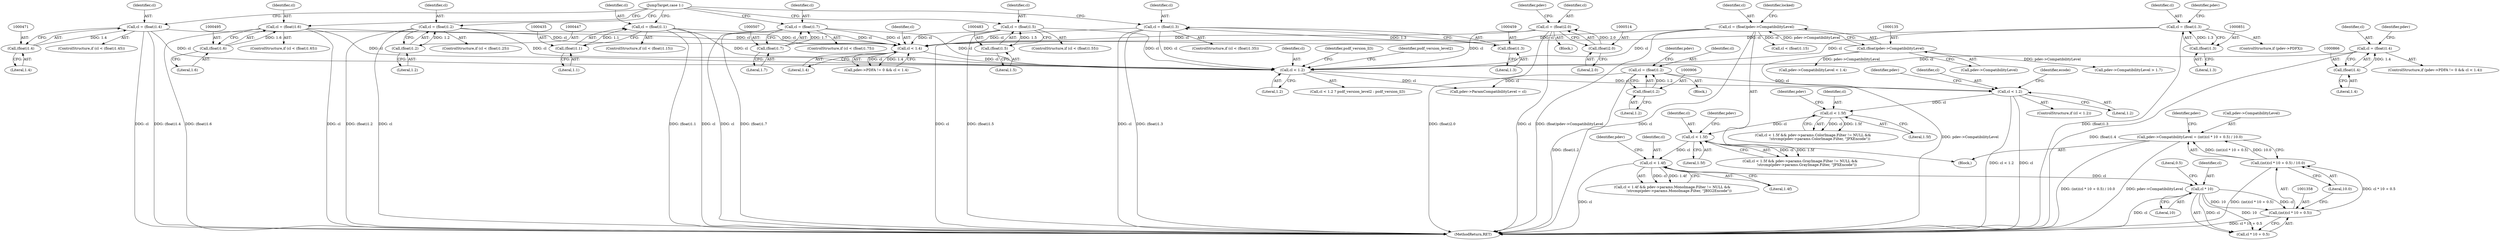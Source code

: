 digraph "0_ghostscript_c3476dde7743761a4e1d39a631716199b696b880@pointer" {
"1001352" [label="(Call,pdev->CompatibilityLevel = (int)(cl * 10 + 0.5) / 10.0)"];
"1001356" [label="(Call,(int)(cl * 10 + 0.5) / 10.0)"];
"1001357" [label="(Call,(int)(cl * 10 + 0.5))"];
"1001360" [label="(Call,cl * 10)"];
"1001262" [label="(Call,cl < 1.4f)"];
"1001227" [label="(Call,cl < 1.5f)"];
"1001192" [label="(Call,cl < 1.5f)"];
"1000946" [label="(Call,cl < 1.2)"];
"1000903" [label="(Call,cl = (float)1.2)"];
"1000905" [label="(Call,(float)1.2)"];
"1000873" [label="(Call,cl < 1.2)"];
"1000848" [label="(Call,cl = (float)1.3)"];
"1000850" [label="(Call,(float)1.3)"];
"1000456" [label="(Call,cl = (float)1.3)"];
"1000458" [label="(Call,(float)1.3)"];
"1000492" [label="(Call,cl = (float)1.6)"];
"1000494" [label="(Call,(float)1.6)"];
"1000863" [label="(Call,cl = (float)1.4)"];
"1000865" [label="(Call,(float)1.4)"];
"1000468" [label="(Call,cl = (float)1.4)"];
"1000470" [label="(Call,(float)1.4)"];
"1000444" [label="(Call,cl = (float)1.2)"];
"1000446" [label="(Call,(float)1.2)"];
"1000504" [label="(Call,cl = (float)1.7)"];
"1000506" [label="(Call,(float)1.7)"];
"1000511" [label="(Call,cl = (float)2.0)"];
"1000513" [label="(Call,(float)2.0)"];
"1000480" [label="(Call,cl = (float)1.5)"];
"1000482" [label="(Call,(float)1.5)"];
"1000860" [label="(Call,cl < 1.4)"];
"1000432" [label="(Call,cl = (float)1.1)"];
"1000434" [label="(Call,(float)1.1)"];
"1000132" [label="(Call,cl = (float)pdev->CompatibilityLevel)"];
"1000134" [label="(Call,(float)pdev->CompatibilityLevel)"];
"1001192" [label="(Call,cl < 1.5f)"];
"1000494" [label="(Call,(float)1.6)"];
"1000482" [label="(Call,(float)1.5)"];
"1001261" [label="(Call,cl < 1.4f && pdev->params.MonoImage.Filter != NULL &&\n            !strcmp(pdev->params.MonoImage.Filter, \"JBIG2Encode\"))"];
"1000864" [label="(Identifier,cl)"];
"1000515" [label="(Literal,2.0)"];
"1000469" [label="(Identifier,cl)"];
"1001228" [label="(Identifier,cl)"];
"1000848" [label="(Call,cl = (float)1.3)"];
"1001227" [label="(Call,cl < 1.5f)"];
"1000873" [label="(Call,cl < 1.2)"];
"1000506" [label="(Call,(float)1.7)"];
"1000946" [label="(Call,cl < 1.2)"];
"1001359" [label="(Call,cl * 10 + 0.5)"];
"1000956" [label="(Identifier,ecode)"];
"1000952" [label="(Identifier,pdev)"];
"1001262" [label="(Call,cl < 1.4f)"];
"1000492" [label="(Call,cl = (float)1.6)"];
"1000470" [label="(Call,(float)1.4)"];
"1000505" [label="(Identifier,cl)"];
"1000852" [label="(Literal,1.3)"];
"1000945" [label="(ControlStructure,if (cl < 1.2))"];
"1000134" [label="(Call,(float)pdev->CompatibilityLevel)"];
"1000948" [label="(Literal,1.2)"];
"1000444" [label="(Call,cl = (float)1.2)"];
"1000122" [label="(Block,)"];
"1001235" [label="(Identifier,pdev)"];
"1000436" [label="(Literal,1.1)"];
"1001200" [label="(Identifier,pdev)"];
"1000882" [label="(Block,)"];
"1001364" [label="(Literal,10.0)"];
"1000433" [label="(Identifier,cl)"];
"1000504" [label="(Call,cl = (float)1.7)"];
"1000513" [label="(Call,(float)2.0)"];
"1001263" [label="(Identifier,cl)"];
"1001362" [label="(Literal,10)"];
"1000136" [label="(Call,pdev->CompatibilityLevel)"];
"1000498" [label="(ControlStructure,if (cl < (float)1.75))"];
"1001363" [label="(Literal,0.5)"];
"1001226" [label="(Call,cl < 1.5f && pdev->params.GrayImage.Filter != NULL &&\n            !strcmp(pdev->params.GrayImage.Filter, \"JPXEncode\"))"];
"1001264" [label="(Literal,1.4f)"];
"1000874" [label="(Identifier,cl)"];
"1000432" [label="(Call,cl = (float)1.1)"];
"1000531" [label="(JumpTarget,case 1:)"];
"1000434" [label="(Call,(float)1.1)"];
"1001357" [label="(Call,(int)(cl * 10 + 0.5))"];
"1000450" [label="(ControlStructure,if (cl < (float)1.35))"];
"1000904" [label="(Identifier,cl)"];
"1000493" [label="(Identifier,cl)"];
"1000481" [label="(Identifier,cl)"];
"1000863" [label="(Call,cl = (float)1.4)"];
"1001370" [label="(Identifier,pdev)"];
"1000940" [label="(Call,pdev->ParamCompatibilityLevel = cl)"];
"1000867" [label="(Literal,1.4)"];
"1000474" [label="(ControlStructure,if (cl < (float)1.55))"];
"1000132" [label="(Call,cl = (float)pdev->CompatibilityLevel)"];
"1000947" [label="(Identifier,cl)"];
"1000438" [label="(ControlStructure,if (cl < (float)1.25))"];
"1000448" [label="(Literal,1.2)"];
"1001194" [label="(Literal,1.5f)"];
"1001191" [label="(Call,cl < 1.5f && pdev->params.ColorImage.Filter != NULL &&\n            !strcmp(pdev->params.ColorImage.Filter, \"JPXEncode\"))"];
"1000446" [label="(Call,(float)1.2)"];
"1000967" [label="(Call,pdev->CompatibilityLevel > 1.7)"];
"1000486" [label="(ControlStructure,if (cl < (float)1.65))"];
"1001549" [label="(MethodReturn,RET)"];
"1000854" [label="(Call,pdev->PDFA != 0 && cl < 1.4)"];
"1000877" [label="(Identifier,psdf_version_ll3)"];
"1000426" [label="(ControlStructure,if (cl < (float)1.15))"];
"1000133" [label="(Identifier,cl)"];
"1000141" [label="(Identifier,locked)"];
"1000511" [label="(Call,cl = (float)2.0)"];
"1001352" [label="(Call,pdev->CompatibilityLevel = (int)(cl * 10 + 0.5) / 10.0)"];
"1000520" [label="(Identifier,pdev)"];
"1000457" [label="(Identifier,cl)"];
"1000876" [label="(Identifier,psdf_version_level2)"];
"1000510" [label="(Block,)"];
"1001360" [label="(Call,cl * 10)"];
"1000872" [label="(Call,cl < 1.2 ? psdf_version_level2 : psdf_version_ll3)"];
"1000905" [label="(Call,(float)1.2)"];
"1000862" [label="(Literal,1.4)"];
"1000907" [label="(Literal,1.2)"];
"1000462" [label="(ControlStructure,if (cl < (float)1.45))"];
"1001353" [label="(Call,pdev->CompatibilityLevel)"];
"1000460" [label="(Literal,1.3)"];
"1000468" [label="(Call,cl = (float)1.4)"];
"1000860" [label="(Call,cl < 1.4)"];
"1000844" [label="(ControlStructure,if (pdev->PDFX))"];
"1001356" [label="(Call,(int)(cl * 10 + 0.5) / 10.0)"];
"1000496" [label="(Literal,1.6)"];
"1000853" [label="(ControlStructure,if (pdev->PDFA != 0 && cl < 1.4))"];
"1000456" [label="(Call,cl = (float)1.3)"];
"1001229" [label="(Literal,1.5f)"];
"1000828" [label="(Call,pdev->CompatibilityLevel < 1.4)"];
"1000850" [label="(Call,(float)1.3)"];
"1000849" [label="(Identifier,cl)"];
"1000512" [label="(Identifier,cl)"];
"1000480" [label="(Call,cl = (float)1.5)"];
"1000865" [label="(Call,(float)1.4)"];
"1000427" [label="(Call,cl < (float)1.15)"];
"1001361" [label="(Identifier,cl)"];
"1000910" [label="(Identifier,pdev)"];
"1000903" [label="(Call,cl = (float)1.2)"];
"1000857" [label="(Identifier,pdev)"];
"1000472" [label="(Literal,1.4)"];
"1000445" [label="(Identifier,cl)"];
"1000458" [label="(Call,(float)1.3)"];
"1000875" [label="(Literal,1.2)"];
"1000508" [label="(Literal,1.7)"];
"1000861" [label="(Identifier,cl)"];
"1000484" [label="(Literal,1.5)"];
"1001193" [label="(Identifier,cl)"];
"1001270" [label="(Identifier,pdev)"];
"1000870" [label="(Identifier,pdev)"];
"1001352" -> "1000122"  [label="AST: "];
"1001352" -> "1001356"  [label="CFG: "];
"1001353" -> "1001352"  [label="AST: "];
"1001356" -> "1001352"  [label="AST: "];
"1001370" -> "1001352"  [label="CFG: "];
"1001352" -> "1001549"  [label="DDG: pdev->CompatibilityLevel"];
"1001352" -> "1001549"  [label="DDG: (int)(cl * 10 + 0.5) / 10.0"];
"1001356" -> "1001352"  [label="DDG: (int)(cl * 10 + 0.5)"];
"1001356" -> "1001352"  [label="DDG: 10.0"];
"1001356" -> "1001364"  [label="CFG: "];
"1001357" -> "1001356"  [label="AST: "];
"1001364" -> "1001356"  [label="AST: "];
"1001356" -> "1001549"  [label="DDG: (int)(cl * 10 + 0.5)"];
"1001357" -> "1001356"  [label="DDG: cl * 10 + 0.5"];
"1001357" -> "1001359"  [label="CFG: "];
"1001358" -> "1001357"  [label="AST: "];
"1001359" -> "1001357"  [label="AST: "];
"1001364" -> "1001357"  [label="CFG: "];
"1001357" -> "1001549"  [label="DDG: cl * 10 + 0.5"];
"1001360" -> "1001357"  [label="DDG: cl"];
"1001360" -> "1001357"  [label="DDG: 10"];
"1001360" -> "1001359"  [label="AST: "];
"1001360" -> "1001362"  [label="CFG: "];
"1001361" -> "1001360"  [label="AST: "];
"1001362" -> "1001360"  [label="AST: "];
"1001363" -> "1001360"  [label="CFG: "];
"1001360" -> "1001549"  [label="DDG: cl"];
"1001360" -> "1001359"  [label="DDG: cl"];
"1001360" -> "1001359"  [label="DDG: 10"];
"1001262" -> "1001360"  [label="DDG: cl"];
"1001262" -> "1001261"  [label="AST: "];
"1001262" -> "1001264"  [label="CFG: "];
"1001263" -> "1001262"  [label="AST: "];
"1001264" -> "1001262"  [label="AST: "];
"1001270" -> "1001262"  [label="CFG: "];
"1001261" -> "1001262"  [label="CFG: "];
"1001262" -> "1001549"  [label="DDG: cl"];
"1001262" -> "1001261"  [label="DDG: cl"];
"1001262" -> "1001261"  [label="DDG: 1.4f"];
"1001227" -> "1001262"  [label="DDG: cl"];
"1001227" -> "1001226"  [label="AST: "];
"1001227" -> "1001229"  [label="CFG: "];
"1001228" -> "1001227"  [label="AST: "];
"1001229" -> "1001227"  [label="AST: "];
"1001235" -> "1001227"  [label="CFG: "];
"1001226" -> "1001227"  [label="CFG: "];
"1001227" -> "1001226"  [label="DDG: cl"];
"1001227" -> "1001226"  [label="DDG: 1.5f"];
"1001192" -> "1001227"  [label="DDG: cl"];
"1001192" -> "1001191"  [label="AST: "];
"1001192" -> "1001194"  [label="CFG: "];
"1001193" -> "1001192"  [label="AST: "];
"1001194" -> "1001192"  [label="AST: "];
"1001200" -> "1001192"  [label="CFG: "];
"1001191" -> "1001192"  [label="CFG: "];
"1001192" -> "1001191"  [label="DDG: cl"];
"1001192" -> "1001191"  [label="DDG: 1.5f"];
"1000946" -> "1001192"  [label="DDG: cl"];
"1000946" -> "1000945"  [label="AST: "];
"1000946" -> "1000948"  [label="CFG: "];
"1000947" -> "1000946"  [label="AST: "];
"1000948" -> "1000946"  [label="AST: "];
"1000952" -> "1000946"  [label="CFG: "];
"1000956" -> "1000946"  [label="CFG: "];
"1000946" -> "1001549"  [label="DDG: cl < 1.2"];
"1000946" -> "1001549"  [label="DDG: cl"];
"1000903" -> "1000946"  [label="DDG: cl"];
"1000873" -> "1000946"  [label="DDG: cl"];
"1000903" -> "1000882"  [label="AST: "];
"1000903" -> "1000905"  [label="CFG: "];
"1000904" -> "1000903"  [label="AST: "];
"1000905" -> "1000903"  [label="AST: "];
"1000910" -> "1000903"  [label="CFG: "];
"1000903" -> "1001549"  [label="DDG: (float)1.2"];
"1000905" -> "1000903"  [label="DDG: 1.2"];
"1000903" -> "1000940"  [label="DDG: cl"];
"1000905" -> "1000907"  [label="CFG: "];
"1000906" -> "1000905"  [label="AST: "];
"1000907" -> "1000905"  [label="AST: "];
"1000873" -> "1000872"  [label="AST: "];
"1000873" -> "1000875"  [label="CFG: "];
"1000874" -> "1000873"  [label="AST: "];
"1000875" -> "1000873"  [label="AST: "];
"1000876" -> "1000873"  [label="CFG: "];
"1000877" -> "1000873"  [label="CFG: "];
"1000848" -> "1000873"  [label="DDG: cl"];
"1000456" -> "1000873"  [label="DDG: cl"];
"1000492" -> "1000873"  [label="DDG: cl"];
"1000863" -> "1000873"  [label="DDG: cl"];
"1000468" -> "1000873"  [label="DDG: cl"];
"1000444" -> "1000873"  [label="DDG: cl"];
"1000504" -> "1000873"  [label="DDG: cl"];
"1000511" -> "1000873"  [label="DDG: cl"];
"1000480" -> "1000873"  [label="DDG: cl"];
"1000860" -> "1000873"  [label="DDG: cl"];
"1000432" -> "1000873"  [label="DDG: cl"];
"1000132" -> "1000873"  [label="DDG: cl"];
"1000873" -> "1000940"  [label="DDG: cl"];
"1000848" -> "1000844"  [label="AST: "];
"1000848" -> "1000850"  [label="CFG: "];
"1000849" -> "1000848"  [label="AST: "];
"1000850" -> "1000848"  [label="AST: "];
"1000857" -> "1000848"  [label="CFG: "];
"1000848" -> "1001549"  [label="DDG: (float)1.3"];
"1000850" -> "1000848"  [label="DDG: 1.3"];
"1000848" -> "1000860"  [label="DDG: cl"];
"1000850" -> "1000852"  [label="CFG: "];
"1000851" -> "1000850"  [label="AST: "];
"1000852" -> "1000850"  [label="AST: "];
"1000456" -> "1000450"  [label="AST: "];
"1000456" -> "1000458"  [label="CFG: "];
"1000457" -> "1000456"  [label="AST: "];
"1000458" -> "1000456"  [label="AST: "];
"1000531" -> "1000456"  [label="CFG: "];
"1000456" -> "1001549"  [label="DDG: cl"];
"1000456" -> "1001549"  [label="DDG: (float)1.3"];
"1000458" -> "1000456"  [label="DDG: 1.3"];
"1000456" -> "1000860"  [label="DDG: cl"];
"1000458" -> "1000460"  [label="CFG: "];
"1000459" -> "1000458"  [label="AST: "];
"1000460" -> "1000458"  [label="AST: "];
"1000492" -> "1000486"  [label="AST: "];
"1000492" -> "1000494"  [label="CFG: "];
"1000493" -> "1000492"  [label="AST: "];
"1000494" -> "1000492"  [label="AST: "];
"1000531" -> "1000492"  [label="CFG: "];
"1000492" -> "1001549"  [label="DDG: (float)1.6"];
"1000492" -> "1001549"  [label="DDG: cl"];
"1000494" -> "1000492"  [label="DDG: 1.6"];
"1000492" -> "1000860"  [label="DDG: cl"];
"1000494" -> "1000496"  [label="CFG: "];
"1000495" -> "1000494"  [label="AST: "];
"1000496" -> "1000494"  [label="AST: "];
"1000863" -> "1000853"  [label="AST: "];
"1000863" -> "1000865"  [label="CFG: "];
"1000864" -> "1000863"  [label="AST: "];
"1000865" -> "1000863"  [label="AST: "];
"1000870" -> "1000863"  [label="CFG: "];
"1000863" -> "1001549"  [label="DDG: (float)1.4"];
"1000865" -> "1000863"  [label="DDG: 1.4"];
"1000865" -> "1000867"  [label="CFG: "];
"1000866" -> "1000865"  [label="AST: "];
"1000867" -> "1000865"  [label="AST: "];
"1000468" -> "1000462"  [label="AST: "];
"1000468" -> "1000470"  [label="CFG: "];
"1000469" -> "1000468"  [label="AST: "];
"1000470" -> "1000468"  [label="AST: "];
"1000531" -> "1000468"  [label="CFG: "];
"1000468" -> "1001549"  [label="DDG: cl"];
"1000468" -> "1001549"  [label="DDG: (float)1.4"];
"1000470" -> "1000468"  [label="DDG: 1.4"];
"1000468" -> "1000860"  [label="DDG: cl"];
"1000470" -> "1000472"  [label="CFG: "];
"1000471" -> "1000470"  [label="AST: "];
"1000472" -> "1000470"  [label="AST: "];
"1000444" -> "1000438"  [label="AST: "];
"1000444" -> "1000446"  [label="CFG: "];
"1000445" -> "1000444"  [label="AST: "];
"1000446" -> "1000444"  [label="AST: "];
"1000531" -> "1000444"  [label="CFG: "];
"1000444" -> "1001549"  [label="DDG: (float)1.2"];
"1000444" -> "1001549"  [label="DDG: cl"];
"1000446" -> "1000444"  [label="DDG: 1.2"];
"1000444" -> "1000860"  [label="DDG: cl"];
"1000446" -> "1000448"  [label="CFG: "];
"1000447" -> "1000446"  [label="AST: "];
"1000448" -> "1000446"  [label="AST: "];
"1000504" -> "1000498"  [label="AST: "];
"1000504" -> "1000506"  [label="CFG: "];
"1000505" -> "1000504"  [label="AST: "];
"1000506" -> "1000504"  [label="AST: "];
"1000531" -> "1000504"  [label="CFG: "];
"1000504" -> "1001549"  [label="DDG: (float)1.7"];
"1000504" -> "1001549"  [label="DDG: cl"];
"1000506" -> "1000504"  [label="DDG: 1.7"];
"1000504" -> "1000860"  [label="DDG: cl"];
"1000506" -> "1000508"  [label="CFG: "];
"1000507" -> "1000506"  [label="AST: "];
"1000508" -> "1000506"  [label="AST: "];
"1000511" -> "1000510"  [label="AST: "];
"1000511" -> "1000513"  [label="CFG: "];
"1000512" -> "1000511"  [label="AST: "];
"1000513" -> "1000511"  [label="AST: "];
"1000520" -> "1000511"  [label="CFG: "];
"1000511" -> "1001549"  [label="DDG: (float)2.0"];
"1000511" -> "1001549"  [label="DDG: cl"];
"1000513" -> "1000511"  [label="DDG: 2.0"];
"1000511" -> "1000860"  [label="DDG: cl"];
"1000513" -> "1000515"  [label="CFG: "];
"1000514" -> "1000513"  [label="AST: "];
"1000515" -> "1000513"  [label="AST: "];
"1000480" -> "1000474"  [label="AST: "];
"1000480" -> "1000482"  [label="CFG: "];
"1000481" -> "1000480"  [label="AST: "];
"1000482" -> "1000480"  [label="AST: "];
"1000531" -> "1000480"  [label="CFG: "];
"1000480" -> "1001549"  [label="DDG: cl"];
"1000480" -> "1001549"  [label="DDG: (float)1.5"];
"1000482" -> "1000480"  [label="DDG: 1.5"];
"1000480" -> "1000860"  [label="DDG: cl"];
"1000482" -> "1000484"  [label="CFG: "];
"1000483" -> "1000482"  [label="AST: "];
"1000484" -> "1000482"  [label="AST: "];
"1000860" -> "1000854"  [label="AST: "];
"1000860" -> "1000862"  [label="CFG: "];
"1000861" -> "1000860"  [label="AST: "];
"1000862" -> "1000860"  [label="AST: "];
"1000854" -> "1000860"  [label="CFG: "];
"1000860" -> "1000854"  [label="DDG: cl"];
"1000860" -> "1000854"  [label="DDG: 1.4"];
"1000432" -> "1000860"  [label="DDG: cl"];
"1000132" -> "1000860"  [label="DDG: cl"];
"1000432" -> "1000426"  [label="AST: "];
"1000432" -> "1000434"  [label="CFG: "];
"1000433" -> "1000432"  [label="AST: "];
"1000434" -> "1000432"  [label="AST: "];
"1000531" -> "1000432"  [label="CFG: "];
"1000432" -> "1001549"  [label="DDG: (float)1.1"];
"1000432" -> "1001549"  [label="DDG: cl"];
"1000434" -> "1000432"  [label="DDG: 1.1"];
"1000434" -> "1000436"  [label="CFG: "];
"1000435" -> "1000434"  [label="AST: "];
"1000436" -> "1000434"  [label="AST: "];
"1000132" -> "1000122"  [label="AST: "];
"1000132" -> "1000134"  [label="CFG: "];
"1000133" -> "1000132"  [label="AST: "];
"1000134" -> "1000132"  [label="AST: "];
"1000141" -> "1000132"  [label="CFG: "];
"1000132" -> "1001549"  [label="DDG: (float)pdev->CompatibilityLevel"];
"1000132" -> "1001549"  [label="DDG: cl"];
"1000134" -> "1000132"  [label="DDG: pdev->CompatibilityLevel"];
"1000132" -> "1000427"  [label="DDG: cl"];
"1000134" -> "1000136"  [label="CFG: "];
"1000135" -> "1000134"  [label="AST: "];
"1000136" -> "1000134"  [label="AST: "];
"1000134" -> "1001549"  [label="DDG: pdev->CompatibilityLevel"];
"1000134" -> "1000828"  [label="DDG: pdev->CompatibilityLevel"];
"1000134" -> "1000967"  [label="DDG: pdev->CompatibilityLevel"];
}
